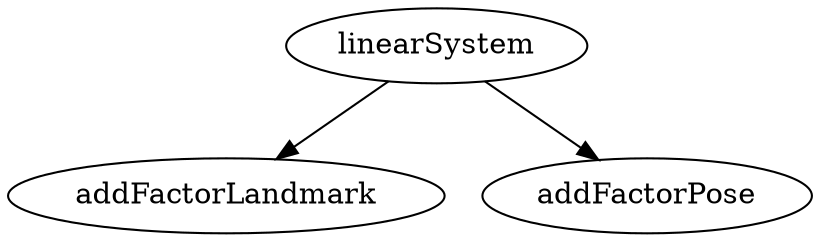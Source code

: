 /* Created by mdot for Matlab */
digraph m2html {
  linearSystem -> addFactorLandmark;
  linearSystem -> addFactorPose;

  addFactorLandmark [URL="addFactorLandmark.html"];
  addFactorPose [URL="addFactorPose.html"];
  linearSystem [URL="linearSystem.html"];
}